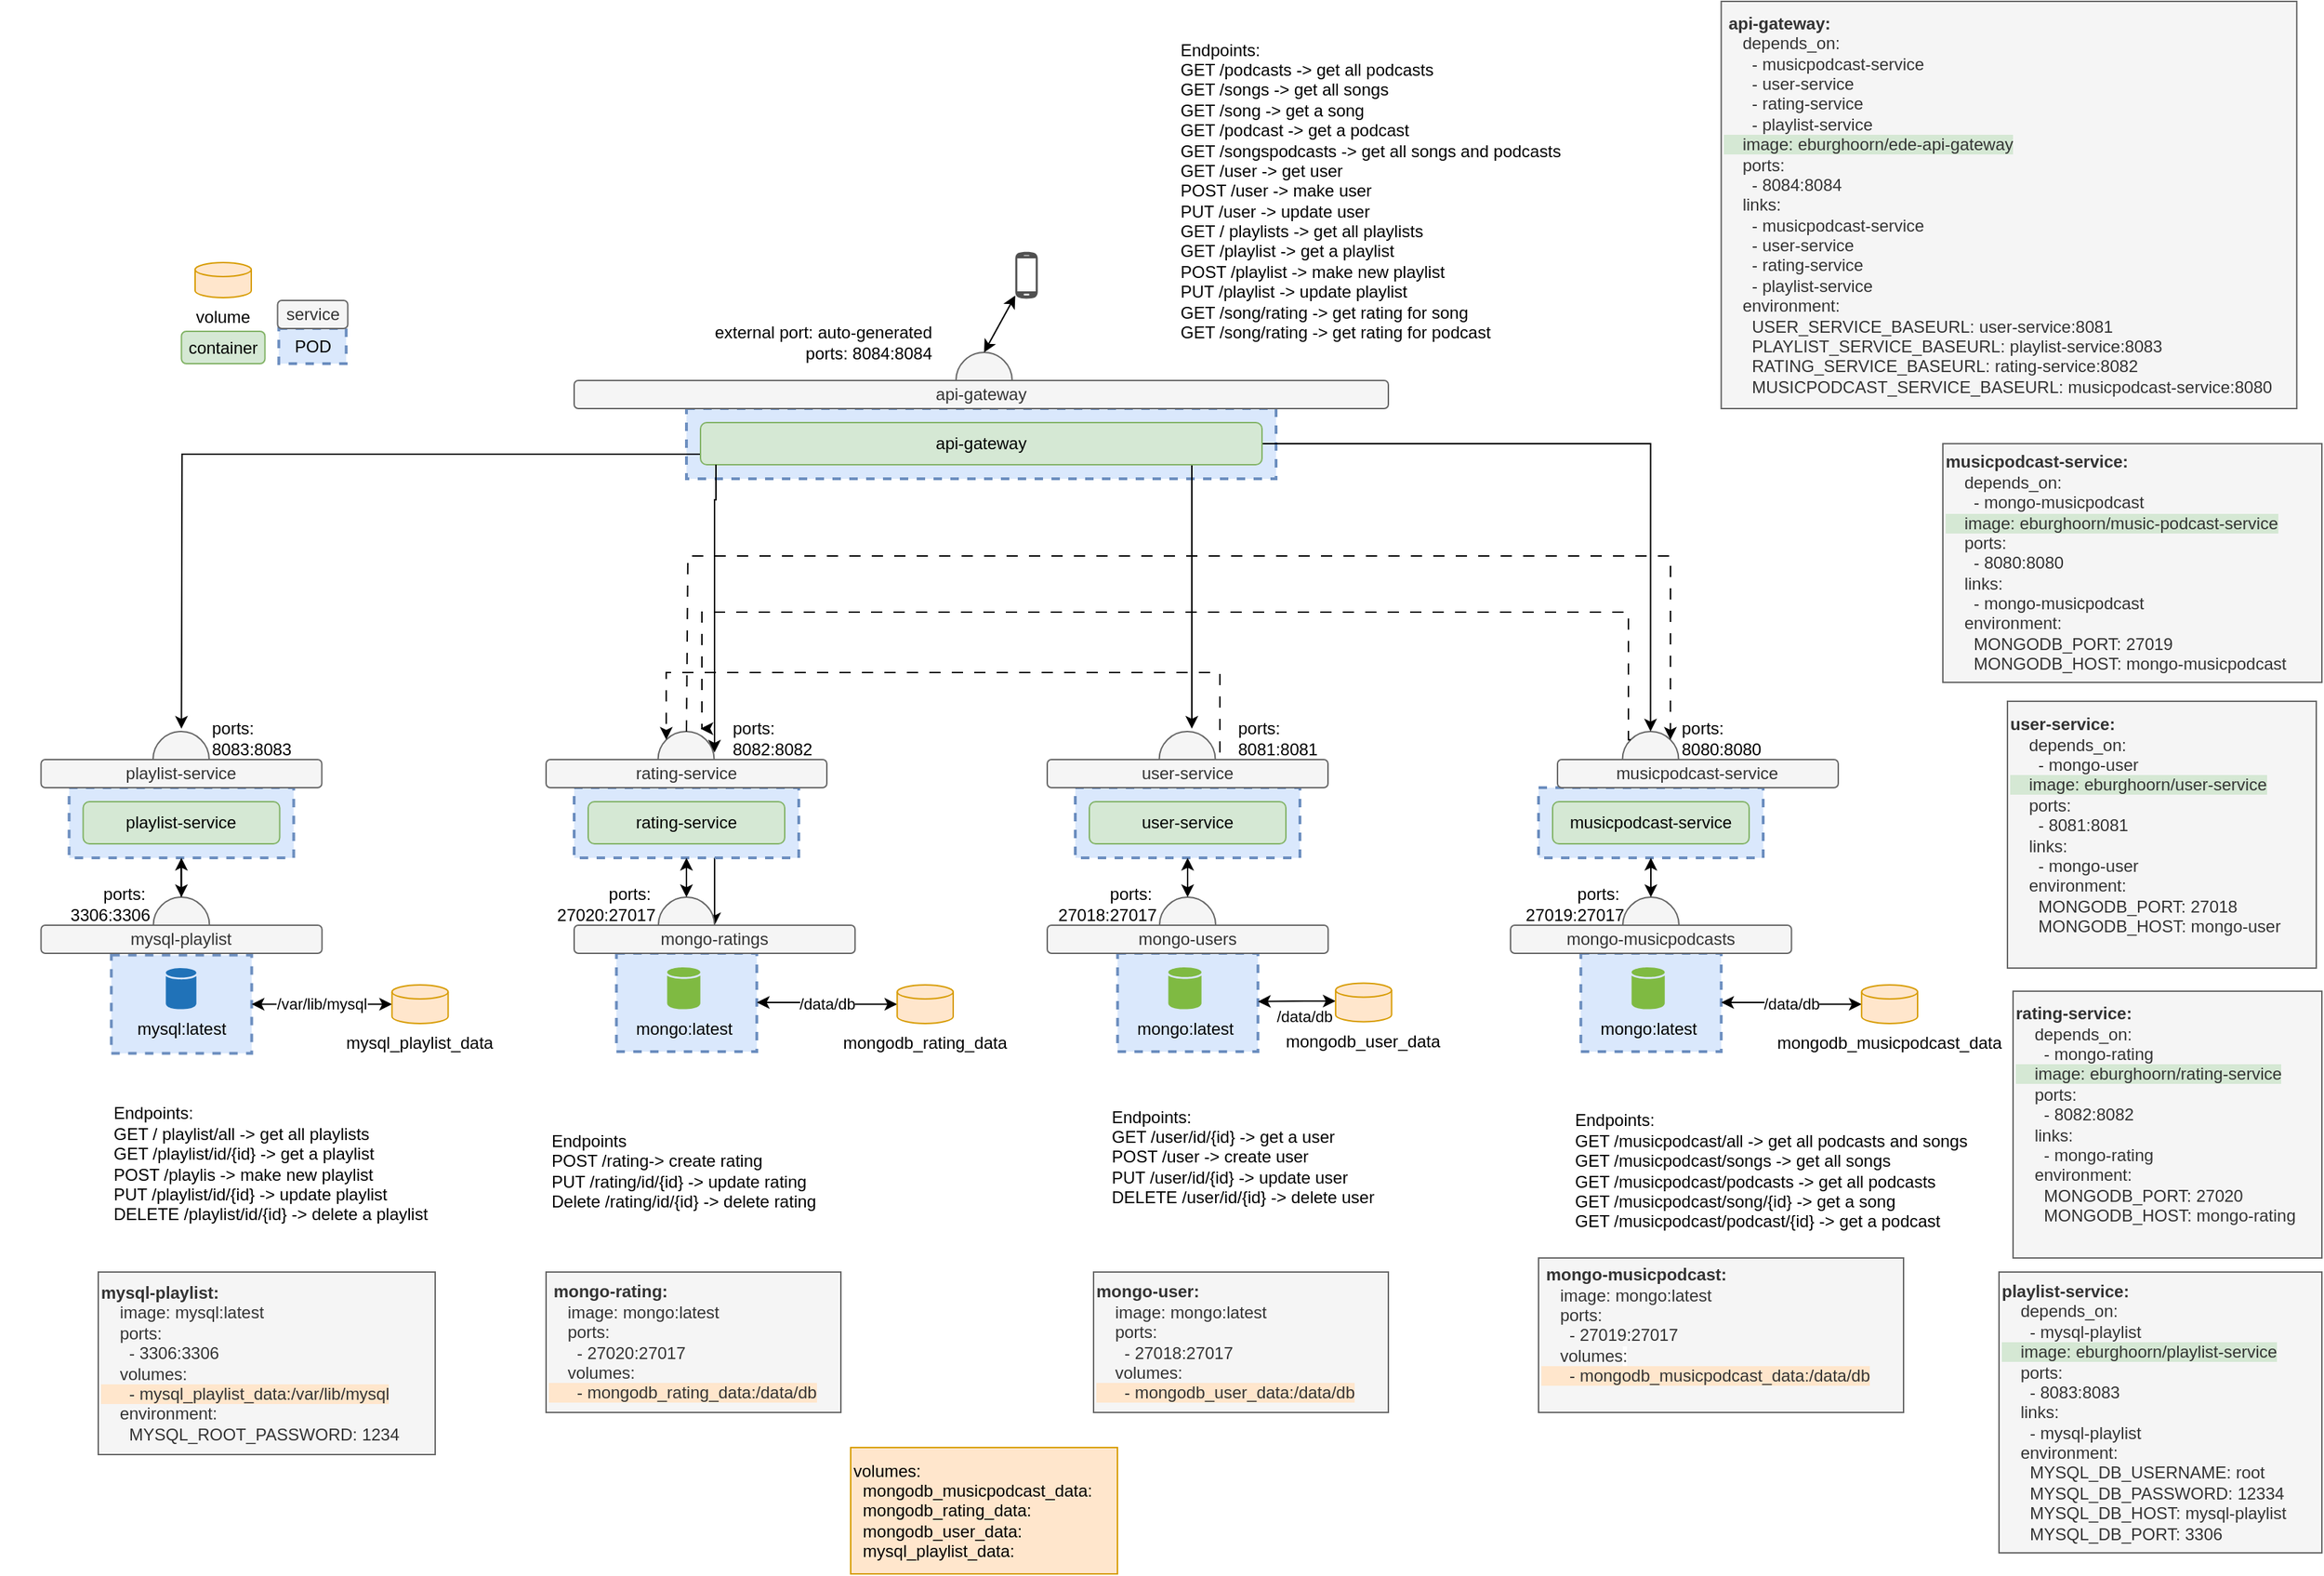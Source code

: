 <mxfile version="22.1.5" type="github">
  <diagram name="Page-1" id="NBVJEllzR1ZUASM5w6jj">
    <mxGraphModel dx="1434" dy="750" grid="1" gridSize="10" guides="1" tooltips="1" connect="1" arrows="1" fold="1" page="1" pageScale="1" pageWidth="827" pageHeight="1169" math="0" shadow="0">
      <root>
        <mxCell id="0" />
        <mxCell id="1" parent="0" />
        <mxCell id="QcWOiemHpY6lAmE6clA4-86" value="" style="rounded=0;whiteSpace=wrap;html=1;strokeColor=#6c8ebf;dashed=1;strokeWidth=2;fillColor=#dae8fc;" parent="1" vertex="1">
          <mxGeometry x="79.3" y="694.25" width="100" height="70" as="geometry" />
        </mxCell>
        <mxCell id="QcWOiemHpY6lAmE6clA4-109" style="edgeStyle=orthogonalEdgeStyle;rounded=0;orthogonalLoop=1;jettySize=auto;html=1;exitX=1;exitY=0;exitDx=0;exitDy=0;entryX=0.5;entryY=0;entryDx=0;entryDy=0;dashed=1;dashPattern=8 8;strokeColor=none;" parent="1" edge="1">
          <mxGeometry relative="1" as="geometry">
            <Array as="points">
              <mxPoint x="300" y="525" />
              <mxPoint x="300" y="394" />
              <mxPoint x="229" y="394" />
            </Array>
            <mxPoint x="930.502" y="524.998" as="sourcePoint" />
            <mxPoint x="229.36" y="519.14" as="targetPoint" />
          </mxGeometry>
        </mxCell>
        <mxCell id="QcWOiemHpY6lAmE6clA4-1" value="" style="ellipse;whiteSpace=wrap;html=1;aspect=fixed;strokeWidth=1;fillColor=#f5f5f5;strokeColor=#666666;fontColor=#333333;" parent="1" vertex="1">
          <mxGeometry x="1155.76" y="535" width="40" height="40" as="geometry" />
        </mxCell>
        <mxCell id="QcWOiemHpY6lAmE6clA4-2" value="" style="rounded=0;whiteSpace=wrap;html=1;strokeColor=#6c8ebf;dashed=1;strokeWidth=2;fillColor=#dae8fc;" parent="1" vertex="1">
          <mxGeometry x="1096" y="575" width="160" height="50" as="geometry" />
        </mxCell>
        <mxCell id="QcWOiemHpY6lAmE6clA4-3" value="" style="rounded=0;whiteSpace=wrap;html=1;strokeColor=#6c8ebf;dashed=1;strokeWidth=2;fillColor=#dae8fc;" parent="1" vertex="1">
          <mxGeometry x="1126.12" y="693" width="100" height="70" as="geometry" />
        </mxCell>
        <mxCell id="QcWOiemHpY6lAmE6clA4-4" value="musicpodcast-service" style="rounded=1;whiteSpace=wrap;html=1;fillColor=#d5e8d4;strokeColor=#82b366;" parent="1" vertex="1">
          <mxGeometry x="1106" y="585" width="140" height="30" as="geometry" />
        </mxCell>
        <mxCell id="QcWOiemHpY6lAmE6clA4-5" value="musicpodcast-service" style="rounded=1;whiteSpace=wrap;html=1;fillColor=#f5f5f5;strokeColor=#666666;fontColor=#333333;" parent="1" vertex="1">
          <mxGeometry x="1109.48" y="555" width="200" height="20" as="geometry" />
        </mxCell>
        <mxCell id="QcWOiemHpY6lAmE6clA4-6" value="mongo:latest" style="shadow=0;dashed=0;html=1;strokeColor=none;labelPosition=center;verticalLabelPosition=bottom;verticalAlign=top;outlineConnect=0;align=center;shape=mxgraph.office.databases.database;fillColor=#7FBA42;" parent="1" vertex="1">
          <mxGeometry x="1162.25" y="703" width="23.63" height="30" as="geometry" />
        </mxCell>
        <mxCell id="QcWOiemHpY6lAmE6clA4-7" value="&lt;div&gt;ports:&lt;/div&gt;&lt;div&gt;8080:&lt;span style=&quot;background-color: initial;&quot;&gt;8080&lt;/span&gt;&lt;/div&gt;" style="text;html=1;strokeColor=none;fillColor=none;align=left;verticalAlign=middle;whiteSpace=wrap;rounded=0;" parent="1" vertex="1">
          <mxGeometry x="1195.76" y="525" width="109" height="30" as="geometry" />
        </mxCell>
        <mxCell id="QcWOiemHpY6lAmE6clA4-8" value="" style="ellipse;whiteSpace=wrap;html=1;aspect=fixed;strokeWidth=1;fillColor=#f5f5f5;strokeColor=#666666;fontColor=#333333;" parent="1" vertex="1">
          <mxGeometry x="1156" y="653" width="40" height="40" as="geometry" />
        </mxCell>
        <mxCell id="QcWOiemHpY6lAmE6clA4-9" value="mongo-musicpodcasts" style="rounded=1;whiteSpace=wrap;html=1;fillColor=#f5f5f5;strokeColor=#666666;fontColor=#333333;" parent="1" vertex="1">
          <mxGeometry x="1076.06" y="673" width="200.12" height="20" as="geometry" />
        </mxCell>
        <mxCell id="QcWOiemHpY6lAmE6clA4-10" value="" style="endArrow=classic;startArrow=classic;html=1;exitX=0.5;exitY=1;exitDx=0;exitDy=0;entryX=0.5;entryY=0;entryDx=0;entryDy=0;" parent="1" source="QcWOiemHpY6lAmE6clA4-2" target="QcWOiemHpY6lAmE6clA4-8" edge="1">
          <mxGeometry width="50" height="50" relative="1" as="geometry">
            <mxPoint x="866" y="635" as="sourcePoint" />
            <mxPoint x="865.88" y="663" as="targetPoint" />
          </mxGeometry>
        </mxCell>
        <mxCell id="QcWOiemHpY6lAmE6clA4-11" value="/data/db" style="edgeStyle=orthogonalEdgeStyle;rounded=0;orthogonalLoop=1;jettySize=auto;html=1;entryX=1;entryY=0.5;entryDx=0;entryDy=0;startArrow=classic;startFill=1;" parent="1" source="QcWOiemHpY6lAmE6clA4-12" target="QcWOiemHpY6lAmE6clA4-3" edge="1">
          <mxGeometry relative="1" as="geometry" />
        </mxCell>
        <mxCell id="QcWOiemHpY6lAmE6clA4-12" value="mongodb_musicpodcast_data" style="shape=cylinder3;whiteSpace=wrap;html=1;boundedLbl=1;backgroundOutline=1;size=5;verticalAlign=top;labelPosition=center;verticalLabelPosition=bottom;align=center;fillColor=#ffe6cc;strokeColor=#d79b00;" parent="1" vertex="1">
          <mxGeometry x="1326.12" y="715.5" width="39.88" height="27.5" as="geometry" />
        </mxCell>
        <mxCell id="QcWOiemHpY6lAmE6clA4-15" value="" style="ellipse;whiteSpace=wrap;html=1;aspect=fixed;strokeWidth=1;fillColor=#f5f5f5;strokeColor=#666666;fontColor=#333333;" parent="1" vertex="1">
          <mxGeometry x="825.76" y="535" width="40" height="40" as="geometry" />
        </mxCell>
        <mxCell id="QcWOiemHpY6lAmE6clA4-16" value="" style="rounded=0;whiteSpace=wrap;html=1;strokeColor=#6c8ebf;dashed=1;strokeWidth=2;fillColor=#dae8fc;" parent="1" vertex="1">
          <mxGeometry x="766" y="575" width="160" height="50" as="geometry" />
        </mxCell>
        <mxCell id="QcWOiemHpY6lAmE6clA4-17" value="" style="rounded=0;whiteSpace=wrap;html=1;strokeColor=#6c8ebf;dashed=1;strokeWidth=2;fillColor=#dae8fc;" parent="1" vertex="1">
          <mxGeometry x="796.12" y="693" width="100" height="70" as="geometry" />
        </mxCell>
        <mxCell id="QcWOiemHpY6lAmE6clA4-18" value="user-service" style="rounded=1;whiteSpace=wrap;html=1;fillColor=#d5e8d4;strokeColor=#82b366;" parent="1" vertex="1">
          <mxGeometry x="776" y="585" width="140" height="30" as="geometry" />
        </mxCell>
        <mxCell id="QcWOiemHpY6lAmE6clA4-19" value="user-service" style="rounded=1;whiteSpace=wrap;html=1;fillColor=#f5f5f5;strokeColor=#666666;fontColor=#333333;" parent="1" vertex="1">
          <mxGeometry x="746" y="555" width="200" height="20" as="geometry" />
        </mxCell>
        <mxCell id="QcWOiemHpY6lAmE6clA4-20" value="mongo:latest" style="shadow=0;dashed=0;html=1;strokeColor=none;labelPosition=center;verticalLabelPosition=bottom;verticalAlign=top;outlineConnect=0;align=center;shape=mxgraph.office.databases.database;fillColor=#7FBA42;" parent="1" vertex="1">
          <mxGeometry x="832.25" y="703" width="23.63" height="30" as="geometry" />
        </mxCell>
        <mxCell id="QcWOiemHpY6lAmE6clA4-21" value="&lt;div&gt;ports:&lt;/div&gt;&lt;div&gt;8081:&lt;span style=&quot;background-color: initial;&quot;&gt;8081&lt;/span&gt;&lt;/div&gt;" style="text;html=1;strokeColor=none;fillColor=none;align=left;verticalAlign=middle;whiteSpace=wrap;rounded=0;" parent="1" vertex="1">
          <mxGeometry x="880" y="525" width="109" height="30" as="geometry" />
        </mxCell>
        <mxCell id="QcWOiemHpY6lAmE6clA4-22" value="" style="ellipse;whiteSpace=wrap;html=1;aspect=fixed;strokeWidth=1;fillColor=#f5f5f5;strokeColor=#666666;fontColor=#333333;" parent="1" vertex="1">
          <mxGeometry x="826" y="653" width="40" height="40" as="geometry" />
        </mxCell>
        <mxCell id="QcWOiemHpY6lAmE6clA4-23" value="mongo-users" style="rounded=1;whiteSpace=wrap;html=1;fillColor=#f5f5f5;strokeColor=#666666;fontColor=#333333;" parent="1" vertex="1">
          <mxGeometry x="746" y="673" width="200.12" height="20" as="geometry" />
        </mxCell>
        <mxCell id="QcWOiemHpY6lAmE6clA4-24" value="" style="endArrow=classic;startArrow=classic;html=1;exitX=0.5;exitY=1;exitDx=0;exitDy=0;entryX=0.5;entryY=0;entryDx=0;entryDy=0;" parent="1" source="QcWOiemHpY6lAmE6clA4-16" target="QcWOiemHpY6lAmE6clA4-22" edge="1">
          <mxGeometry width="50" height="50" relative="1" as="geometry">
            <mxPoint x="536" y="635" as="sourcePoint" />
            <mxPoint x="535.88" y="663" as="targetPoint" />
          </mxGeometry>
        </mxCell>
        <mxCell id="QcWOiemHpY6lAmE6clA4-25" value="/data/db" style="edgeStyle=orthogonalEdgeStyle;rounded=0;orthogonalLoop=1;jettySize=auto;html=1;entryX=1;entryY=0.5;entryDx=0;entryDy=0;startArrow=classic;startFill=1;" parent="1" source="QcWOiemHpY6lAmE6clA4-26" edge="1">
          <mxGeometry x="-0.019" y="6" relative="1" as="geometry">
            <mxPoint x="996.12" y="728.65" as="sourcePoint" />
            <mxPoint x="896.12" y="727.35" as="targetPoint" />
            <Array as="points">
              <mxPoint x="930" y="727" />
              <mxPoint x="930" y="727" />
            </Array>
            <mxPoint x="5" y="5" as="offset" />
          </mxGeometry>
        </mxCell>
        <mxCell id="QcWOiemHpY6lAmE6clA4-39" value="" style="edgeStyle=orthogonalEdgeStyle;rounded=0;orthogonalLoop=1;jettySize=auto;html=1;" parent="1" source="QcWOiemHpY6lAmE6clA4-27" target="QcWOiemHpY6lAmE6clA4-35" edge="1">
          <mxGeometry relative="1" as="geometry" />
        </mxCell>
        <mxCell id="QcWOiemHpY6lAmE6clA4-27" value="" style="ellipse;whiteSpace=wrap;html=1;aspect=fixed;strokeWidth=1;fillColor=#f5f5f5;strokeColor=#666666;fontColor=#333333;" parent="1" vertex="1">
          <mxGeometry x="468.76" y="535" width="40" height="40" as="geometry" />
        </mxCell>
        <mxCell id="QcWOiemHpY6lAmE6clA4-28" value="" style="rounded=0;whiteSpace=wrap;html=1;strokeColor=#6c8ebf;dashed=1;strokeWidth=2;fillColor=#dae8fc;" parent="1" vertex="1">
          <mxGeometry x="409" y="575" width="160" height="50" as="geometry" />
        </mxCell>
        <mxCell id="QcWOiemHpY6lAmE6clA4-29" value="" style="rounded=0;whiteSpace=wrap;html=1;strokeColor=#6c8ebf;dashed=1;strokeWidth=2;fillColor=#dae8fc;" parent="1" vertex="1">
          <mxGeometry x="439.12" y="693" width="100" height="70" as="geometry" />
        </mxCell>
        <mxCell id="QcWOiemHpY6lAmE6clA4-30" value="rating-service" style="rounded=1;whiteSpace=wrap;html=1;fillColor=#d5e8d4;strokeColor=#82b366;" parent="1" vertex="1">
          <mxGeometry x="419" y="585" width="140" height="30" as="geometry" />
        </mxCell>
        <mxCell id="QcWOiemHpY6lAmE6clA4-31" value="rating-service" style="rounded=1;whiteSpace=wrap;html=1;fillColor=#f5f5f5;strokeColor=#666666;fontColor=#333333;" parent="1" vertex="1">
          <mxGeometry x="389" y="555" width="200" height="20" as="geometry" />
        </mxCell>
        <mxCell id="QcWOiemHpY6lAmE6clA4-32" value="mongo:latest" style="shadow=0;dashed=0;html=1;strokeColor=none;labelPosition=center;verticalLabelPosition=bottom;verticalAlign=top;outlineConnect=0;align=center;shape=mxgraph.office.databases.database;fillColor=#7FBA42;" parent="1" vertex="1">
          <mxGeometry x="475.25" y="703" width="23.63" height="30" as="geometry" />
        </mxCell>
        <mxCell id="QcWOiemHpY6lAmE6clA4-33" value="&lt;div&gt;ports:&lt;/div&gt;&lt;div&gt;8082:&lt;span style=&quot;background-color: initial;&quot;&gt;8082&lt;/span&gt;&lt;/div&gt;" style="text;html=1;strokeColor=none;fillColor=none;align=left;verticalAlign=middle;whiteSpace=wrap;rounded=0;" parent="1" vertex="1">
          <mxGeometry x="520" y="525" width="109" height="30" as="geometry" />
        </mxCell>
        <mxCell id="QcWOiemHpY6lAmE6clA4-34" value="" style="ellipse;whiteSpace=wrap;html=1;aspect=fixed;strokeWidth=1;fillColor=#f5f5f5;strokeColor=#666666;fontColor=#333333;" parent="1" vertex="1">
          <mxGeometry x="469" y="653" width="40" height="40" as="geometry" />
        </mxCell>
        <mxCell id="QcWOiemHpY6lAmE6clA4-35" value="mongo-ratings" style="rounded=1;whiteSpace=wrap;html=1;fillColor=#f5f5f5;strokeColor=#666666;fontColor=#333333;" parent="1" vertex="1">
          <mxGeometry x="409" y="673" width="200.12" height="20" as="geometry" />
        </mxCell>
        <mxCell id="QcWOiemHpY6lAmE6clA4-36" value="" style="endArrow=classic;startArrow=classic;html=1;exitX=0.5;exitY=1;exitDx=0;exitDy=0;entryX=0.5;entryY=0;entryDx=0;entryDy=0;" parent="1" source="QcWOiemHpY6lAmE6clA4-28" target="QcWOiemHpY6lAmE6clA4-34" edge="1">
          <mxGeometry width="50" height="50" relative="1" as="geometry">
            <mxPoint x="179" y="635" as="sourcePoint" />
            <mxPoint x="178.88" y="663" as="targetPoint" />
          </mxGeometry>
        </mxCell>
        <mxCell id="QcWOiemHpY6lAmE6clA4-37" value="/data/db" style="edgeStyle=orthogonalEdgeStyle;rounded=0;orthogonalLoop=1;jettySize=auto;html=1;entryX=1;entryY=0.5;entryDx=0;entryDy=0;startArrow=classic;startFill=1;" parent="1" source="QcWOiemHpY6lAmE6clA4-38" target="QcWOiemHpY6lAmE6clA4-29" edge="1">
          <mxGeometry relative="1" as="geometry" />
        </mxCell>
        <mxCell id="QcWOiemHpY6lAmE6clA4-38" value="mongodb_rating_data" style="shape=cylinder3;whiteSpace=wrap;html=1;boundedLbl=1;backgroundOutline=1;size=5;verticalAlign=top;labelPosition=center;verticalLabelPosition=bottom;align=center;fillColor=#ffe6cc;strokeColor=#d79b00;" parent="1" vertex="1">
          <mxGeometry x="639.12" y="715.5" width="39.88" height="27.5" as="geometry" />
        </mxCell>
        <mxCell id="QcWOiemHpY6lAmE6clA4-83" value="" style="edgeStyle=orthogonalEdgeStyle;rounded=0;orthogonalLoop=1;jettySize=auto;html=1;" parent="1" source="QcWOiemHpY6lAmE6clA4-84" target="QcWOiemHpY6lAmE6clA4-92" edge="1">
          <mxGeometry relative="1" as="geometry" />
        </mxCell>
        <mxCell id="QcWOiemHpY6lAmE6clA4-84" value="" style="ellipse;whiteSpace=wrap;html=1;aspect=fixed;strokeWidth=1;fillColor=#f5f5f5;strokeColor=#666666;fontColor=#333333;" parent="1" vertex="1">
          <mxGeometry x="109" y="535" width="40" height="40" as="geometry" />
        </mxCell>
        <mxCell id="QcWOiemHpY6lAmE6clA4-85" value="" style="rounded=0;whiteSpace=wrap;html=1;strokeColor=#6c8ebf;dashed=1;strokeWidth=2;fillColor=#dae8fc;" parent="1" vertex="1">
          <mxGeometry x="49.24" y="575" width="160" height="50" as="geometry" />
        </mxCell>
        <mxCell id="QcWOiemHpY6lAmE6clA4-87" value="playlist-service" style="rounded=1;whiteSpace=wrap;html=1;fillColor=#d5e8d4;strokeColor=#82b366;" parent="1" vertex="1">
          <mxGeometry x="59.24" y="585" width="140" height="30" as="geometry" />
        </mxCell>
        <mxCell id="QcWOiemHpY6lAmE6clA4-88" value="playlist-service" style="rounded=1;whiteSpace=wrap;html=1;fillColor=#f5f5f5;strokeColor=#666666;fontColor=#333333;" parent="1" vertex="1">
          <mxGeometry x="29.24" y="555" width="200" height="20" as="geometry" />
        </mxCell>
        <mxCell id="QcWOiemHpY6lAmE6clA4-90" value="&lt;div&gt;ports:&lt;/div&gt;&lt;div&gt;8083:&lt;span style=&quot;background-color: initial;&quot;&gt;8083&lt;/span&gt;&lt;/div&gt;" style="text;html=1;strokeColor=none;fillColor=none;align=left;verticalAlign=middle;whiteSpace=wrap;rounded=0;" parent="1" vertex="1">
          <mxGeometry x="149" y="525" width="109" height="30" as="geometry" />
        </mxCell>
        <mxCell id="QcWOiemHpY6lAmE6clA4-91" value="" style="ellipse;whiteSpace=wrap;html=1;aspect=fixed;strokeWidth=1;fillColor=#f5f5f5;strokeColor=#666666;fontColor=#333333;" parent="1" vertex="1">
          <mxGeometry x="109.24" y="653" width="40" height="40" as="geometry" />
        </mxCell>
        <mxCell id="QcWOiemHpY6lAmE6clA4-92" value="mysql-playlist&lt;br&gt;" style="rounded=1;whiteSpace=wrap;html=1;fillColor=#f5f5f5;strokeColor=#666666;fontColor=#333333;" parent="1" vertex="1">
          <mxGeometry x="29.24" y="673" width="200.12" height="20" as="geometry" />
        </mxCell>
        <mxCell id="QcWOiemHpY6lAmE6clA4-93" value="" style="endArrow=classic;startArrow=classic;html=1;exitX=0.5;exitY=1;exitDx=0;exitDy=0;entryX=0.5;entryY=0;entryDx=0;entryDy=0;" parent="1" source="QcWOiemHpY6lAmE6clA4-85" target="QcWOiemHpY6lAmE6clA4-91" edge="1">
          <mxGeometry width="50" height="50" relative="1" as="geometry">
            <mxPoint x="-180.76" y="635" as="sourcePoint" />
            <mxPoint x="-180.88" y="663" as="targetPoint" />
          </mxGeometry>
        </mxCell>
        <mxCell id="QcWOiemHpY6lAmE6clA4-94" value="/var/lib/mysql" style="edgeStyle=orthogonalEdgeStyle;rounded=0;orthogonalLoop=1;jettySize=auto;html=1;entryX=1;entryY=0.5;entryDx=0;entryDy=0;startArrow=classic;startFill=1;" parent="1" source="QcWOiemHpY6lAmE6clA4-95" target="QcWOiemHpY6lAmE6clA4-86" edge="1">
          <mxGeometry relative="1" as="geometry" />
        </mxCell>
        <mxCell id="QcWOiemHpY6lAmE6clA4-95" value="mysql_playlist_data" style="shape=cylinder3;whiteSpace=wrap;html=1;boundedLbl=1;backgroundOutline=1;size=5;verticalAlign=top;labelPosition=center;verticalLabelPosition=bottom;align=center;fillColor=#ffe6cc;strokeColor=#d79b00;" parent="1" vertex="1">
          <mxGeometry x="279.24" y="715.5" width="40" height="27.5" as="geometry" />
        </mxCell>
        <mxCell id="QcWOiemHpY6lAmE6clA4-73" value="mysql:latest" style="shadow=0;dashed=0;html=1;strokeColor=none;labelPosition=center;verticalLabelPosition=bottom;verticalAlign=top;outlineConnect=0;align=center;shape=mxgraph.office.databases.database;fillColor=#2072B8;" parent="1" vertex="1">
          <mxGeometry x="118.13" y="703.5" width="21.75" height="29.5" as="geometry" />
        </mxCell>
        <mxCell id="QcWOiemHpY6lAmE6clA4-96" value="&lt;div&gt;&lt;span&gt;ports:&amp;nbsp;&lt;/span&gt;&lt;br&gt;&lt;/div&gt;3306:3306" style="text;html=1;strokeColor=none;fillColor=none;align=right;verticalAlign=middle;whiteSpace=wrap;rounded=0;" parent="1" vertex="1">
          <mxGeometry y="643" width="109" height="30" as="geometry" />
        </mxCell>
        <mxCell id="QcWOiemHpY6lAmE6clA4-97" value="&lt;div&gt;&lt;span&gt;ports:&amp;nbsp;&lt;/span&gt;&lt;br&gt;&lt;/div&gt;27020:27017" style="text;html=1;strokeColor=none;fillColor=none;align=right;verticalAlign=middle;whiteSpace=wrap;rounded=0;" parent="1" vertex="1">
          <mxGeometry x="360" y="643" width="109" height="30" as="geometry" />
        </mxCell>
        <mxCell id="QcWOiemHpY6lAmE6clA4-98" value="&lt;div&gt;&lt;span&gt;ports:&amp;nbsp;&lt;/span&gt;&lt;br&gt;&lt;/div&gt;27019:27017" style="text;html=1;strokeColor=none;fillColor=none;align=right;verticalAlign=middle;whiteSpace=wrap;rounded=0;" parent="1" vertex="1">
          <mxGeometry x="1050.24" y="643" width="109" height="30" as="geometry" />
        </mxCell>
        <mxCell id="QcWOiemHpY6lAmE6clA4-99" value="&lt;div&gt;&lt;span&gt;ports:&amp;nbsp;&lt;/span&gt;&lt;br&gt;&lt;/div&gt;27018:27017" style="text;html=1;strokeColor=none;fillColor=none;align=right;verticalAlign=middle;whiteSpace=wrap;rounded=0;" parent="1" vertex="1">
          <mxGeometry x="717" y="643" width="109" height="30" as="geometry" />
        </mxCell>
        <mxCell id="QcWOiemHpY6lAmE6clA4-102" value="POD" style="rounded=0;whiteSpace=wrap;html=1;strokeColor=#6c8ebf;dashed=1;fillColor=#dae8fc;strokeWidth=2;" parent="1" vertex="1">
          <mxGeometry x="198.62" y="248" width="48" height="25" as="geometry" />
        </mxCell>
        <mxCell id="QcWOiemHpY6lAmE6clA4-103" value="service" style="rounded=1;whiteSpace=wrap;html=1;fillColor=#f5f5f5;strokeColor=#666666;fontColor=#333333;" parent="1" vertex="1">
          <mxGeometry x="197.74" y="228" width="50" height="20" as="geometry" />
        </mxCell>
        <mxCell id="QcWOiemHpY6lAmE6clA4-104" value="container" style="rounded=1;whiteSpace=wrap;html=1;fillColor=#d5e8d4;strokeColor=#82b366;" parent="1" vertex="1">
          <mxGeometry x="129.24" y="250" width="59.5" height="23" as="geometry" />
        </mxCell>
        <mxCell id="QcWOiemHpY6lAmE6clA4-105" value="volume" style="shape=cylinder3;whiteSpace=wrap;html=1;boundedLbl=1;backgroundOutline=1;size=5;verticalAlign=top;labelPosition=center;verticalLabelPosition=bottom;align=center;fillColor=#ffe6cc;strokeColor=#d79b00;" parent="1" vertex="1">
          <mxGeometry x="138.99" y="201" width="40" height="25" as="geometry" />
        </mxCell>
        <mxCell id="QcWOiemHpY6lAmE6clA4-110" value="" style="pointerEvents=1;shadow=0;dashed=0;html=1;strokeColor=none;fillColor=#505050;labelPosition=center;verticalLabelPosition=bottom;verticalAlign=top;outlineConnect=0;align=center;shape=mxgraph.office.devices.cell_phone_android_standalone;" parent="1" vertex="1">
          <mxGeometry x="723.24" y="193" width="16" height="34" as="geometry" />
        </mxCell>
        <mxCell id="QcWOiemHpY6lAmE6clA4-111" value="" style="rounded=0;whiteSpace=wrap;html=1;strokeColor=#6c8ebf;dashed=1;strokeWidth=2;fillColor=#dae8fc;" parent="1" vertex="1">
          <mxGeometry x="489" y="305" width="420" height="50" as="geometry" />
        </mxCell>
        <mxCell id="QcWOiemHpY6lAmE6clA4-119" style="edgeStyle=orthogonalEdgeStyle;rounded=0;orthogonalLoop=1;jettySize=auto;html=1;exitX=0;exitY=0.75;exitDx=0;exitDy=0;" parent="1" source="QcWOiemHpY6lAmE6clA4-112" edge="1">
          <mxGeometry relative="1" as="geometry">
            <mxPoint x="129.24" y="533" as="targetPoint" />
          </mxGeometry>
        </mxCell>
        <mxCell id="QcWOiemHpY6lAmE6clA4-120" style="edgeStyle=orthogonalEdgeStyle;rounded=0;orthogonalLoop=1;jettySize=auto;html=1;exitX=1;exitY=0.5;exitDx=0;exitDy=0;entryX=0.5;entryY=0;entryDx=0;entryDy=0;" parent="1" source="QcWOiemHpY6lAmE6clA4-112" target="QcWOiemHpY6lAmE6clA4-1" edge="1">
          <mxGeometry relative="1" as="geometry" />
        </mxCell>
        <mxCell id="QcWOiemHpY6lAmE6clA4-122" style="edgeStyle=orthogonalEdgeStyle;rounded=0;orthogonalLoop=1;jettySize=auto;html=1;exitX=0.75;exitY=1;exitDx=0;exitDy=0;" parent="1" source="QcWOiemHpY6lAmE6clA4-112" edge="1">
          <mxGeometry relative="1" as="geometry">
            <mxPoint x="849" y="533" as="targetPoint" />
            <Array as="points">
              <mxPoint x="849" y="345" />
            </Array>
          </mxGeometry>
        </mxCell>
        <mxCell id="QcWOiemHpY6lAmE6clA4-112" value="api-gateway" style="rounded=1;whiteSpace=wrap;html=1;fillColor=#d5e8d4;strokeColor=#82b366;" parent="1" vertex="1">
          <mxGeometry x="499" y="315" width="400" height="30" as="geometry" />
        </mxCell>
        <mxCell id="QcWOiemHpY6lAmE6clA4-113" value="" style="ellipse;whiteSpace=wrap;html=1;aspect=fixed;strokeWidth=1;fillColor=#f5f5f5;strokeColor=#666666;fontColor=#333333;" parent="1" vertex="1">
          <mxGeometry x="681" y="265" width="40" height="40" as="geometry" />
        </mxCell>
        <mxCell id="QcWOiemHpY6lAmE6clA4-114" value="api-gateway" style="rounded=1;whiteSpace=wrap;html=1;fillColor=#f5f5f5;strokeColor=#666666;fontColor=#333333;" parent="1" vertex="1">
          <mxGeometry x="409" y="285" width="580" height="20" as="geometry" />
        </mxCell>
        <mxCell id="QcWOiemHpY6lAmE6clA4-115" value="&lt;div&gt;external port: auto-generated&lt;/div&gt;&lt;div&gt;ports: 8084:&lt;span style=&quot;background-color: initial;&quot;&gt;8084&lt;/span&gt;&lt;/div&gt;" style="text;html=1;strokeColor=none;fillColor=none;align=right;verticalAlign=middle;whiteSpace=wrap;rounded=0;" parent="1" vertex="1">
          <mxGeometry x="487.88" y="243" width="178" height="30" as="geometry" />
        </mxCell>
        <mxCell id="QcWOiemHpY6lAmE6clA4-116" value="" style="endArrow=classic;startArrow=classic;html=1;rounded=0;exitX=0.5;exitY=0;exitDx=0;exitDy=0;" parent="1" source="QcWOiemHpY6lAmE6clA4-113" target="QcWOiemHpY6lAmE6clA4-110" edge="1">
          <mxGeometry width="50" height="50" relative="1" as="geometry">
            <mxPoint x="787.24" y="253" as="sourcePoint" />
            <mxPoint x="837.24" y="203" as="targetPoint" />
          </mxGeometry>
        </mxCell>
        <mxCell id="QcWOiemHpY6lAmE6clA4-117" value="Endpoints:&lt;br&gt;GET /podcasts -&amp;gt; get all podcasts&lt;br&gt;GET /songs -&amp;gt; get all songs&lt;br&gt;GET /song -&amp;gt; get a song&lt;br&gt;GET /podcast -&amp;gt; get a podcast&lt;br&gt;GET /songspodcasts -&amp;gt; get all songs and podcasts&lt;br&gt;GET /user -&amp;gt; get user&lt;br&gt;POST /user -&amp;gt; make user&lt;br&gt;PUT /user -&amp;gt; update user&lt;br&gt;GET / playlists -&amp;gt; get all playlists&lt;br&gt;GET /playlist -&amp;gt; get a playlist&lt;br&gt;POST /playlist -&amp;gt; make new playlist&lt;br&gt;PUT /playlist -&amp;gt; update playlist&lt;br&gt;GET /song/rating -&amp;gt; get rating for song&lt;br&gt;GET /song/rating -&amp;gt; get rating for podcast" style="text;html=1;strokeColor=none;fillColor=none;align=left;verticalAlign=middle;whiteSpace=wrap;rounded=0;" parent="1" vertex="1">
          <mxGeometry x="839.24" y="35" width="290" height="230" as="geometry" />
        </mxCell>
        <mxCell id="QcWOiemHpY6lAmE6clA4-123" value="Endpoints:&lt;br&gt;GET /musicpodcast/all -&amp;gt; get all podcasts and songs&lt;br&gt;GET /musicpodcast/songs -&amp;gt; get all songs&lt;br&gt;GET /musicpodcast/podcasts -&amp;gt; get all podcasts&lt;br&gt;GET /musicpodcast/song/{id} -&amp;gt; get a song&lt;br&gt;GET /musicpodcast/podcast/{id} -&amp;gt; get a podcast" style="text;html=1;strokeColor=none;fillColor=none;align=left;verticalAlign=middle;whiteSpace=wrap;rounded=0;" parent="1" vertex="1">
          <mxGeometry x="1120" y="803" width="290" height="90" as="geometry" />
        </mxCell>
        <mxCell id="QcWOiemHpY6lAmE6clA4-124" value="Endpoints:&lt;br&gt;GET /user/id/{id} -&amp;gt; get a user&lt;br&gt;POST /user -&amp;gt; create user&lt;br&gt;PUT /user/id/{id} -&amp;gt; update user&lt;br&gt;DELETE /user/id/{id} -&amp;gt; delete user" style="text;html=1;strokeColor=none;fillColor=none;align=left;verticalAlign=middle;whiteSpace=wrap;rounded=0;" parent="1" vertex="1">
          <mxGeometry x="789.5" y="808" width="290" height="60" as="geometry" />
        </mxCell>
        <mxCell id="QcWOiemHpY6lAmE6clA4-125" value="Endpoints&lt;br&gt;POST /rating-&amp;gt; create rating&lt;br&gt;PUT /rating/id/{id} -&amp;gt; update rating&lt;br&gt;Delete /rating/id/{id} -&amp;gt; delete rating" style="text;html=1;strokeColor=none;fillColor=none;align=left;verticalAlign=middle;whiteSpace=wrap;rounded=0;" parent="1" vertex="1">
          <mxGeometry x="391" y="828" width="290" height="40" as="geometry" />
        </mxCell>
        <mxCell id="QcWOiemHpY6lAmE6clA4-126" value="Endpoints:&lt;br&gt;GET / playlist/all -&amp;gt; get all playlists&lt;br&gt;GET /playlist/id/{id} -&amp;gt; get a playlist&lt;br&gt;POST /playlis -&amp;gt; make new playlist&lt;br&gt;PUT /playlist/id/{id} -&amp;gt; update playlist&lt;br&gt;DELETE /playlist/id/{id} -&amp;gt; delete a playlist" style="text;html=1;strokeColor=none;fillColor=none;align=left;verticalAlign=middle;whiteSpace=wrap;rounded=0;" parent="1" vertex="1">
          <mxGeometry x="79.3" y="803" width="290" height="80" as="geometry" />
        </mxCell>
        <mxCell id="IZtwJot1PsvXzvCebajE-81" value="&lt;div&gt;&lt;span style=&quot;background-color: initial;&quot;&gt;&lt;b&gt;&lt;font style=&quot;font-size: 12px;&quot;&gt;mysql-playlist:&lt;/font&gt;&lt;/b&gt;&lt;/span&gt;&lt;/div&gt;&lt;div&gt;&lt;div&gt;&amp;nbsp; &amp;nbsp; image: mysql:latest&lt;/div&gt;&lt;div&gt;&amp;nbsp; &amp;nbsp; ports:&lt;/div&gt;&lt;div&gt;&amp;nbsp; &amp;nbsp; &amp;nbsp; - 3306:3306&lt;/div&gt;&lt;div&gt;&amp;nbsp; &amp;nbsp; volumes:&lt;/div&gt;&lt;div&gt;&lt;span style=&quot;background-color: rgb(255, 230, 204);&quot;&gt;&amp;nbsp; &amp;nbsp; &amp;nbsp; - mysql_playlist_data:/var/lib/mysql&lt;/span&gt;&lt;/div&gt;&lt;div&gt;&amp;nbsp; &amp;nbsp; environment:&lt;/div&gt;&lt;div&gt;&amp;nbsp; &amp;nbsp; &amp;nbsp; MYSQL_ROOT_PASSWORD: 1234&lt;/div&gt;&lt;/div&gt;" style="text;html=1;align=left;verticalAlign=middle;resizable=0;points=[];autosize=1;strokeColor=#666666;fillColor=#f5f5f5;fontColor=#333333;" parent="1" vertex="1">
          <mxGeometry x="70" y="920" width="240" height="130" as="geometry" />
        </mxCell>
        <mxCell id="IZtwJot1PsvXzvCebajE-84" value="&lt;div&gt;&lt;span style=&quot;background-color: initial;&quot;&gt;&lt;b&gt;&amp;nbsp;mongo-rating:&lt;/b&gt;&lt;/span&gt;&lt;/div&gt;&lt;div&gt;&lt;div&gt;&amp;nbsp; &amp;nbsp; image: mongo:latest&lt;/div&gt;&lt;div&gt;&amp;nbsp; &amp;nbsp; ports:&lt;/div&gt;&lt;div&gt;&amp;nbsp; &amp;nbsp; &amp;nbsp; - 27020:27017&lt;/div&gt;&lt;div&gt;&amp;nbsp; &amp;nbsp; volumes:&lt;/div&gt;&lt;div&gt;&lt;span style=&quot;background-color: rgb(255, 230, 204);&quot;&gt;&amp;nbsp; &amp;nbsp; &amp;nbsp; - mongodb_rating_data:/data/db&lt;/span&gt;&lt;/div&gt;&lt;/div&gt;" style="text;html=1;align=left;verticalAlign=middle;resizable=0;points=[];autosize=1;strokeColor=#666666;fillColor=#f5f5f5;fontColor=#333333;" parent="1" vertex="1">
          <mxGeometry x="389" y="920" width="210" height="100" as="geometry" />
        </mxCell>
        <mxCell id="IZtwJot1PsvXzvCebajE-85" value="&lt;div&gt;&lt;b style=&quot;&quot;&gt;mongo-user:&lt;/b&gt;&lt;/div&gt;&lt;div&gt;&lt;div&gt;&amp;nbsp; &amp;nbsp; image: mongo:latest&lt;/div&gt;&lt;div style=&quot;&quot;&gt;&amp;nbsp; &amp;nbsp; ports:&lt;/div&gt;&lt;div style=&quot;&quot;&gt;&amp;nbsp; &amp;nbsp; &amp;nbsp; - 27018:27017&lt;/div&gt;&lt;div style=&quot;&quot;&gt;&amp;nbsp; &amp;nbsp; volumes:&lt;/div&gt;&lt;div style=&quot;&quot;&gt;&lt;span style=&quot;background-color: rgb(255, 230, 204);&quot;&gt;&amp;nbsp; &amp;nbsp; &amp;nbsp; - mongodb_user_data:/data/db&lt;/span&gt;&lt;/div&gt;&lt;/div&gt;" style="text;html=1;align=left;verticalAlign=middle;resizable=0;points=[];autosize=1;strokeColor=#666666;fillColor=#f5f5f5;fontColor=#333333;" parent="1" vertex="1">
          <mxGeometry x="779" y="920" width="210" height="100" as="geometry" />
        </mxCell>
        <mxCell id="IZtwJot1PsvXzvCebajE-87" value="&lt;div&gt;&lt;b&gt;&amp;nbsp;mongo-musicpodcast:&lt;/b&gt;&lt;/div&gt;&lt;div style=&quot;&quot;&gt;&lt;div&gt;&amp;nbsp; &amp;nbsp; image: mongo:latest&lt;/div&gt;&lt;div style=&quot;&quot;&gt;&amp;nbsp; &amp;nbsp; ports:&lt;/div&gt;&lt;div style=&quot;&quot;&gt;&amp;nbsp; &amp;nbsp; &amp;nbsp; - 27019:27017&lt;/div&gt;&lt;div style=&quot;&quot;&gt;&amp;nbsp; &amp;nbsp; volumes&lt;span style=&quot;background-color: rgb(255, 255, 255);&quot;&gt;:&lt;/span&gt;&lt;/div&gt;&lt;div style=&quot;&quot;&gt;&lt;span style=&quot;background-color: rgb(255, 230, 204);&quot;&gt;&amp;nbsp; &amp;nbsp; &amp;nbsp; - mongodb_musicpodcast_data:/data/db&lt;/span&gt;&lt;/div&gt;&lt;div style=&quot;&quot;&gt;&amp;nbsp;&amp;nbsp;&lt;/div&gt;&lt;/div&gt;" style="text;html=1;align=left;verticalAlign=middle;resizable=0;points=[];autosize=1;strokeColor=#666666;fillColor=#f5f5f5;fontColor=#333333;" parent="1" vertex="1">
          <mxGeometry x="1096.0" y="910" width="260" height="110" as="geometry" />
        </mxCell>
        <mxCell id="IZtwJot1PsvXzvCebajE-88" value="&lt;div&gt;volumes:&lt;/div&gt;&lt;div&gt;&amp;nbsp; mongodb_musicpodcast_data:&lt;/div&gt;&lt;div&gt;&amp;nbsp; mongodb_rating_data:&lt;/div&gt;&lt;div&gt;&amp;nbsp; mongodb_user_data:&lt;/div&gt;&lt;div&gt;&amp;nbsp; mysql_playlist_data:&lt;/div&gt;" style="text;html=1;align=left;verticalAlign=middle;resizable=0;points=[];autosize=1;strokeColor=#d79b00;fillColor=#ffe6cc;" parent="1" vertex="1">
          <mxGeometry x="606" y="1045" width="190" height="90" as="geometry" />
        </mxCell>
        <mxCell id="QcWOiemHpY6lAmE6clA4-26" value="mongodb_user_data" style="shape=cylinder3;whiteSpace=wrap;html=1;boundedLbl=1;backgroundOutline=1;size=5;verticalAlign=top;labelPosition=center;verticalLabelPosition=bottom;align=center;fillColor=#ffe6cc;strokeColor=#d79b00;" parent="1" vertex="1">
          <mxGeometry x="951.42" y="714.25" width="39.88" height="27.5" as="geometry" />
        </mxCell>
        <mxCell id="IZtwJot1PsvXzvCebajE-96" value="&lt;div&gt;&lt;span style=&quot;background-color: initial;&quot;&gt;&lt;b&gt;playlist-service:&lt;/b&gt;&lt;/span&gt;&lt;/div&gt;&lt;div&gt;&lt;div&gt;&amp;nbsp; &amp;nbsp; depends_on:&lt;/div&gt;&lt;div&gt;&amp;nbsp; &amp;nbsp; &amp;nbsp; - mysql-playlist&lt;/div&gt;&lt;div&gt;&lt;span style=&quot;background-color: rgb(213, 232, 212);&quot;&gt;&amp;nbsp; &amp;nbsp; image: eburghoorn/playlist-service&lt;/span&gt;&lt;/div&gt;&lt;div&gt;&amp;nbsp; &amp;nbsp; ports:&lt;/div&gt;&lt;div&gt;&amp;nbsp; &amp;nbsp; &amp;nbsp; - 8083:8083&lt;/div&gt;&lt;div&gt;&amp;nbsp; &amp;nbsp; links:&lt;/div&gt;&lt;div&gt;&amp;nbsp; &amp;nbsp; &amp;nbsp; - mysql-playlist&lt;/div&gt;&lt;div&gt;&amp;nbsp; &amp;nbsp; environment:&lt;/div&gt;&lt;div&gt;&amp;nbsp; &amp;nbsp; &amp;nbsp; MYSQL_DB_USERNAME: root&lt;/div&gt;&lt;div&gt;&amp;nbsp; &amp;nbsp; &amp;nbsp; MYSQL_DB_PASSWORD: 12334&lt;/div&gt;&lt;div&gt;&amp;nbsp; &amp;nbsp; &amp;nbsp; MYSQL_DB_HOST: mysql-playlist&lt;/div&gt;&lt;div&gt;&amp;nbsp; &amp;nbsp; &amp;nbsp; MYSQL_DB_PORT: 3306&lt;/div&gt;&lt;/div&gt;" style="text;html=1;align=left;verticalAlign=middle;resizable=0;points=[];autosize=1;strokeColor=#666666;fillColor=#f5f5f5;fontColor=#333333;" parent="1" vertex="1">
          <mxGeometry x="1424" y="920" width="230" height="200" as="geometry" />
        </mxCell>
        <mxCell id="IZtwJot1PsvXzvCebajE-98" value="&lt;div&gt;&lt;span style=&quot;background-color: initial;&quot;&gt;&lt;b&gt;rating-service:&lt;/b&gt;&lt;/span&gt;&lt;/div&gt;&lt;div&gt;&lt;div&gt;&amp;nbsp; &amp;nbsp; depends_on:&lt;/div&gt;&lt;div&gt;&amp;nbsp; &amp;nbsp; &amp;nbsp; - mongo-rating&lt;/div&gt;&lt;div&gt;&lt;span style=&quot;background-color: rgb(213, 232, 212);&quot;&gt;&amp;nbsp; &amp;nbsp; image: eburghoorn/rating-service&lt;/span&gt;&lt;/div&gt;&lt;div&gt;&amp;nbsp; &amp;nbsp; ports:&lt;/div&gt;&lt;div&gt;&amp;nbsp; &amp;nbsp; &amp;nbsp; - 8082:8082&lt;/div&gt;&lt;div&gt;&amp;nbsp; &amp;nbsp; links:&lt;/div&gt;&lt;div&gt;&amp;nbsp; &amp;nbsp; &amp;nbsp; - mongo-rating&lt;/div&gt;&lt;div&gt;&amp;nbsp; &amp;nbsp; environment:&lt;/div&gt;&lt;div&gt;&amp;nbsp; &amp;nbsp; &amp;nbsp; MONGODB_PORT: 27020&lt;/div&gt;&lt;div&gt;&amp;nbsp; &amp;nbsp; &amp;nbsp; MONGODB_HOST: mongo-rating&lt;/div&gt;&lt;br&gt;&lt;/div&gt;" style="text;html=1;align=left;verticalAlign=middle;resizable=0;points=[];autosize=1;strokeColor=#666666;fillColor=#f5f5f5;fontColor=#333333;" parent="1" vertex="1">
          <mxGeometry x="1434" y="720" width="220" height="190" as="geometry" />
        </mxCell>
        <mxCell id="IZtwJot1PsvXzvCebajE-99" value="&lt;div&gt;&lt;span style=&quot;background-color: initial;&quot;&gt;&lt;b&gt;user-service:&lt;/b&gt;&lt;/span&gt;&lt;/div&gt;&lt;div&gt;&lt;div&gt;&amp;nbsp; &amp;nbsp; depends_on:&lt;/div&gt;&lt;div&gt;&amp;nbsp; &amp;nbsp; &amp;nbsp; - mongo-user&lt;/div&gt;&lt;div&gt;&lt;span style=&quot;background-color: rgb(213, 232, 212);&quot;&gt;&amp;nbsp; &amp;nbsp; image: eburghoorn/user-service&lt;/span&gt;&lt;/div&gt;&lt;div&gt;&amp;nbsp; &amp;nbsp; ports:&lt;/div&gt;&lt;div&gt;&amp;nbsp; &amp;nbsp; &amp;nbsp; - 8081:8081&lt;/div&gt;&lt;div&gt;&amp;nbsp; &amp;nbsp; links:&lt;/div&gt;&lt;div&gt;&amp;nbsp; &amp;nbsp; &amp;nbsp; - mongo-user&lt;/div&gt;&lt;div&gt;&amp;nbsp; &amp;nbsp; environment:&lt;/div&gt;&lt;div&gt;&amp;nbsp; &amp;nbsp; &amp;nbsp; MONGODB_PORT: 27018&lt;/div&gt;&lt;div&gt;&amp;nbsp; &amp;nbsp; &amp;nbsp; MONGODB_HOST: mongo-user&lt;/div&gt;&lt;/div&gt;&lt;div&gt;&lt;br&gt;&lt;/div&gt;" style="text;html=1;align=left;verticalAlign=middle;resizable=0;points=[];autosize=1;strokeColor=#666666;fillColor=#f5f5f5;fontColor=#333333;" parent="1" vertex="1">
          <mxGeometry x="1430" y="513.5" width="220" height="190" as="geometry" />
        </mxCell>
        <mxCell id="IZtwJot1PsvXzvCebajE-103" value="&lt;div&gt;&lt;span style=&quot;background-color: initial;&quot;&gt;&lt;b&gt;musicpodcast-service:&lt;/b&gt;&lt;/span&gt;&lt;/div&gt;&lt;div&gt;&lt;div&gt;&amp;nbsp; &amp;nbsp; depends_on:&lt;/div&gt;&lt;div&gt;&amp;nbsp; &amp;nbsp; &amp;nbsp; - mongo-musicpodcast&lt;/div&gt;&lt;div&gt;&lt;span style=&quot;background-color: rgb(213, 232, 212);&quot;&gt;&amp;nbsp; &amp;nbsp; image: eburghoorn/music-podcast-service&lt;/span&gt;&lt;/div&gt;&lt;div&gt;&amp;nbsp; &amp;nbsp; ports:&lt;/div&gt;&lt;div&gt;&amp;nbsp; &amp;nbsp; &amp;nbsp; - 8080:8080&lt;/div&gt;&lt;div&gt;&amp;nbsp; &amp;nbsp; links:&lt;/div&gt;&lt;div&gt;&amp;nbsp; &amp;nbsp; &amp;nbsp; - mongo-musicpodcast&lt;/div&gt;&lt;div&gt;&amp;nbsp; &amp;nbsp; environment:&lt;/div&gt;&lt;div&gt;&amp;nbsp; &amp;nbsp; &amp;nbsp; MONGODB_PORT: 27019&lt;/div&gt;&lt;div&gt;&amp;nbsp; &amp;nbsp; &amp;nbsp; MONGODB_HOST: mongo-musicpodcast&lt;/div&gt;&lt;/div&gt;" style="text;html=1;align=left;verticalAlign=middle;resizable=0;points=[];autosize=1;strokeColor=#666666;fillColor=#f5f5f5;fontColor=#333333;" parent="1" vertex="1">
          <mxGeometry x="1384" y="330" width="270" height="170" as="geometry" />
        </mxCell>
        <mxCell id="FqKszVJcQmUqD9usHz55-6" style="edgeStyle=orthogonalEdgeStyle;rounded=0;orthogonalLoop=1;jettySize=auto;html=1;dashed=1;dashPattern=8 8;entryX=0;entryY=0;entryDx=0;entryDy=0;" edge="1" parent="1" target="QcWOiemHpY6lAmE6clA4-27">
          <mxGeometry relative="1" as="geometry">
            <Array as="points">
              <mxPoint x="869" y="493" />
              <mxPoint x="475" y="493" />
            </Array>
            <mxPoint x="869" y="550" as="sourcePoint" />
            <mxPoint x="153" y="551" as="targetPoint" />
          </mxGeometry>
        </mxCell>
        <mxCell id="FqKszVJcQmUqD9usHz55-9" style="edgeStyle=orthogonalEdgeStyle;rounded=0;orthogonalLoop=1;jettySize=auto;html=1;dashed=1;dashPattern=8 8;exitX=0;exitY=0;exitDx=0;exitDy=0;entryX=0.756;entryY=-0.05;entryDx=0;entryDy=0;entryPerimeter=0;" edge="1" parent="1" source="QcWOiemHpY6lAmE6clA4-1" target="QcWOiemHpY6lAmE6clA4-27">
          <mxGeometry relative="1" as="geometry">
            <Array as="points">
              <mxPoint x="1160" y="541" />
              <mxPoint x="1160" y="450" />
              <mxPoint x="500" y="450" />
            </Array>
            <mxPoint x="899" y="580" as="sourcePoint" />
            <mxPoint x="500" y="510" as="targetPoint" />
          </mxGeometry>
        </mxCell>
        <mxCell id="FqKszVJcQmUqD9usHz55-10" value="" style="endArrow=classic;html=1;rounded=0;entryX=1;entryY=0;entryDx=0;entryDy=0;dashed=1;dashPattern=8 8;" edge="1" parent="1" target="QcWOiemHpY6lAmE6clA4-1">
          <mxGeometry width="50" height="50" relative="1" as="geometry">
            <mxPoint x="489" y="535" as="sourcePoint" />
            <mxPoint x="539" y="485" as="targetPoint" />
            <Array as="points">
              <mxPoint x="490" y="410" />
              <mxPoint x="1190" y="410" />
            </Array>
          </mxGeometry>
        </mxCell>
        <mxCell id="FqKszVJcQmUqD9usHz55-13" style="edgeStyle=orthogonalEdgeStyle;rounded=0;orthogonalLoop=1;jettySize=auto;html=1;" edge="1" parent="1" source="QcWOiemHpY6lAmE6clA4-112">
          <mxGeometry relative="1" as="geometry">
            <mxPoint x="509" y="550.01" as="targetPoint" />
            <Array as="points">
              <mxPoint x="510" y="370" />
              <mxPoint x="509" y="370" />
            </Array>
            <mxPoint x="528.53" y="350" as="sourcePoint" />
          </mxGeometry>
        </mxCell>
        <mxCell id="FqKszVJcQmUqD9usHz55-15" value="&lt;div&gt;&lt;span style=&quot;background-color: initial;&quot;&gt;&lt;b&gt;&amp;nbsp;api-gateway:&lt;/b&gt;&lt;/span&gt;&lt;/div&gt;&lt;div&gt;&lt;div&gt;&amp;nbsp; &amp;nbsp; depends_on:&lt;/div&gt;&lt;div&gt;&amp;nbsp; &amp;nbsp; &amp;nbsp; - musicpodcast-service&lt;/div&gt;&lt;div&gt;&amp;nbsp; &amp;nbsp; &amp;nbsp; - user-service&lt;/div&gt;&lt;div&gt;&amp;nbsp; &amp;nbsp; &amp;nbsp; - rating-service&lt;/div&gt;&lt;div&gt;&amp;nbsp; &amp;nbsp; &amp;nbsp; - playlist-service&lt;/div&gt;&lt;div&gt;&lt;span style=&quot;background-color: rgb(213, 232, 212);&quot;&gt;&amp;nbsp; &amp;nbsp; image: eburghoorn/ede-api-gateway&lt;/span&gt;&lt;/div&gt;&lt;div&gt;&amp;nbsp; &amp;nbsp; ports:&lt;/div&gt;&lt;div&gt;&amp;nbsp; &amp;nbsp; &amp;nbsp; - 8084:8084&lt;/div&gt;&lt;div&gt;&amp;nbsp; &amp;nbsp; links:&lt;/div&gt;&lt;div&gt;&amp;nbsp; &amp;nbsp; &amp;nbsp; - musicpodcast-service&lt;/div&gt;&lt;div&gt;&amp;nbsp; &amp;nbsp; &amp;nbsp; - user-service&lt;/div&gt;&lt;div&gt;&amp;nbsp; &amp;nbsp; &amp;nbsp; - rating-service&lt;/div&gt;&lt;div&gt;&amp;nbsp; &amp;nbsp; &amp;nbsp; - playlist-service&lt;/div&gt;&lt;div&gt;&amp;nbsp; &amp;nbsp; environment:&lt;/div&gt;&lt;div&gt;&amp;nbsp; &amp;nbsp; &amp;nbsp; USER_SERVICE_BASEURL: user-service:8081&lt;/div&gt;&lt;div&gt;&amp;nbsp; &amp;nbsp; &amp;nbsp; PLAYLIST_SERVICE_BASEURL: playlist-service:8083&lt;/div&gt;&lt;div&gt;&amp;nbsp; &amp;nbsp; &amp;nbsp; RATING_SERVICE_BASEURL: rating-service:8082&lt;/div&gt;&lt;div&gt;&amp;nbsp; &amp;nbsp; &amp;nbsp; MUSICPODCAST_SERVICE_BASEURL: musicpodcast-service:8080&lt;/div&gt;&lt;/div&gt;" style="text;html=1;align=left;verticalAlign=middle;resizable=0;points=[];autosize=1;strokeColor=#666666;fillColor=#f5f5f5;fontColor=#333333;" vertex="1" parent="1">
          <mxGeometry x="1226.12" y="15" width="410" height="290" as="geometry" />
        </mxCell>
      </root>
    </mxGraphModel>
  </diagram>
</mxfile>
